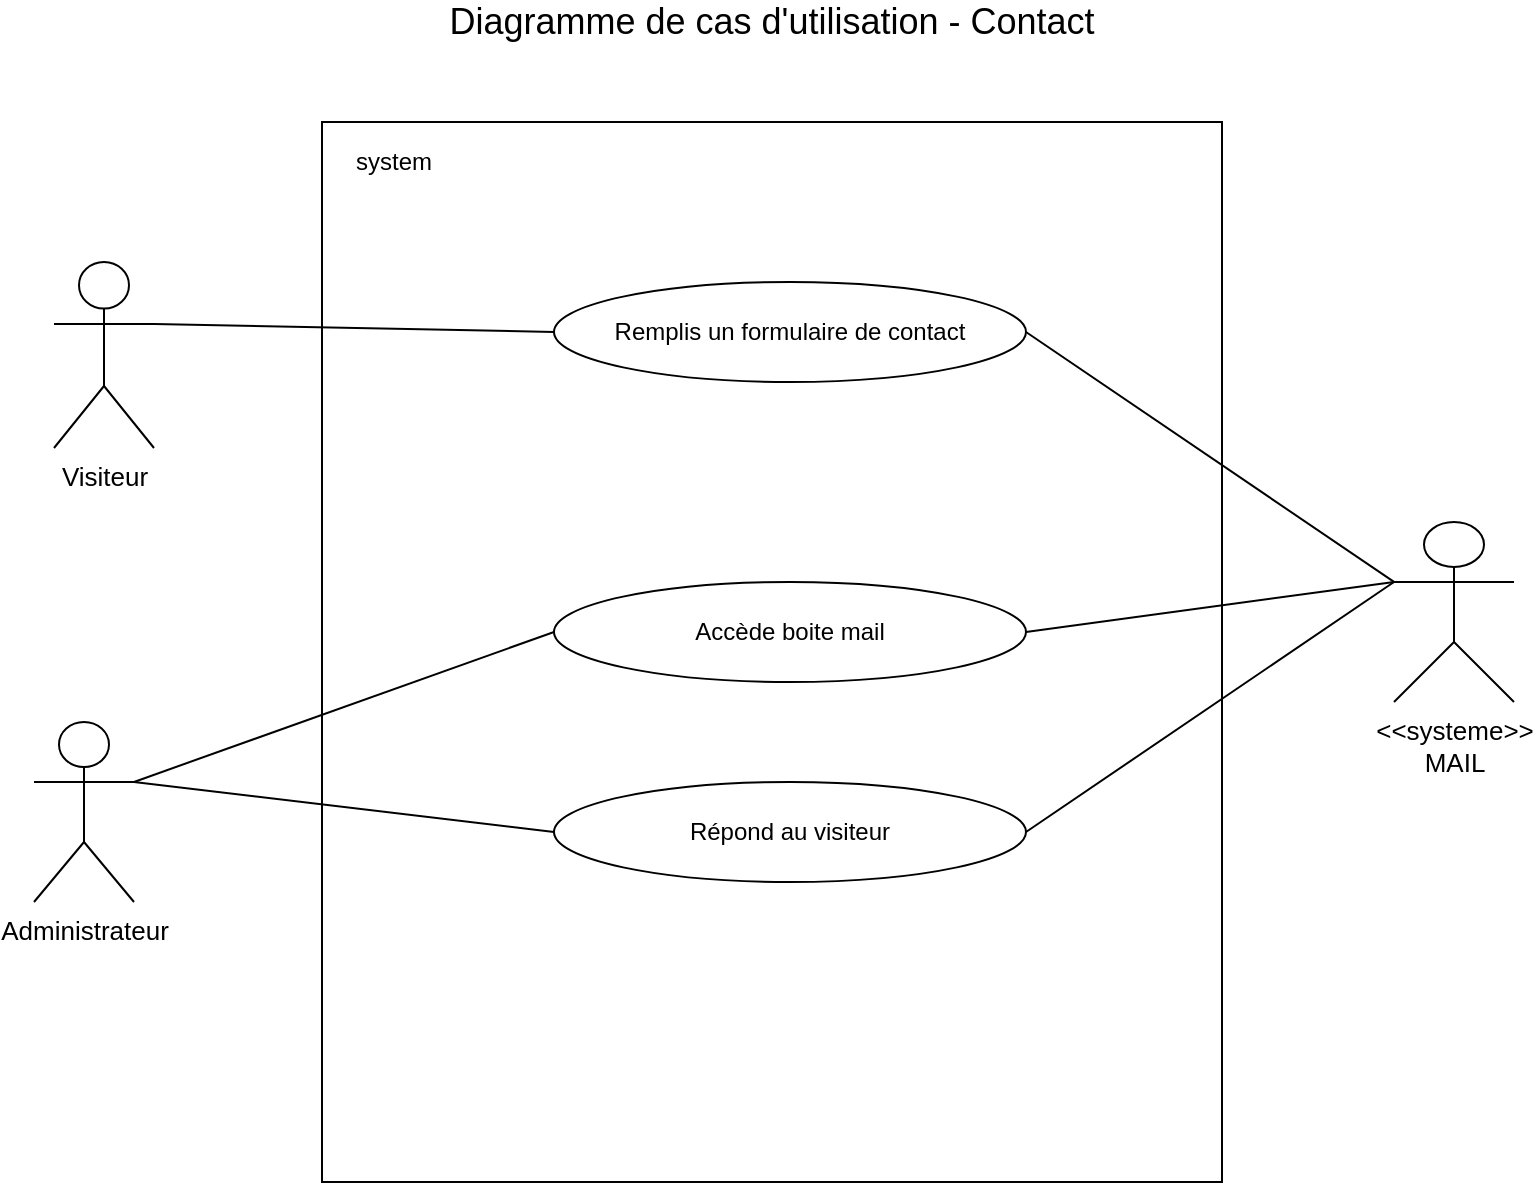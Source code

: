 <mxfile version="14.9.6" type="device"><diagram id="zuO5a0pV6wIuK_RfLabL" name="Page-1"><mxGraphModel dx="1422" dy="822" grid="1" gridSize="10" guides="1" tooltips="1" connect="1" arrows="1" fold="1" page="1" pageScale="1" pageWidth="827" pageHeight="1169" math="0" shadow="0"><root><mxCell id="0"/><mxCell id="1" parent="0"/><mxCell id="d5a3JsBy5mqoS7B36oog-1" value="" style="whiteSpace=wrap;html=1;" parent="1" vertex="1"><mxGeometry x="194" y="190" width="450" height="530" as="geometry"/></mxCell><mxCell id="d5a3JsBy5mqoS7B36oog-2" value="system" style="text;html=1;strokeColor=none;fillColor=none;align=center;verticalAlign=middle;whiteSpace=wrap;rounded=0;" parent="1" vertex="1"><mxGeometry x="210" y="200" width="40" height="20" as="geometry"/></mxCell><mxCell id="d5a3JsBy5mqoS7B36oog-3" value="Diagramme de cas d'utilisation - Contact" style="text;html=1;strokeColor=none;fillColor=none;align=center;verticalAlign=middle;whiteSpace=wrap;rounded=0;fontSize=18;" parent="1" vertex="1"><mxGeometry x="216" y="130" width="406" height="20" as="geometry"/></mxCell><mxCell id="d5a3JsBy5mqoS7B36oog-4" value="Visiteur" style="shape=umlActor;verticalLabelPosition=bottom;labelBackgroundColor=#ffffff;verticalAlign=top;html=1;fontSize=13;" parent="1" vertex="1"><mxGeometry x="60" y="260" width="50" height="93" as="geometry"/></mxCell><mxCell id="d5a3JsBy5mqoS7B36oog-5" value="Administrateur" style="shape=umlActor;verticalLabelPosition=bottom;labelBackgroundColor=#ffffff;verticalAlign=top;html=1;fontSize=13;" parent="1" vertex="1"><mxGeometry x="50" y="490" width="50" height="90" as="geometry"/></mxCell><mxCell id="d5a3JsBy5mqoS7B36oog-6" value="&amp;lt;&amp;lt;systeme&amp;gt;&amp;gt;&lt;br&gt;MAIL" style="shape=umlActor;verticalLabelPosition=bottom;labelBackgroundColor=#ffffff;verticalAlign=top;html=1;fontSize=13;" parent="1" vertex="1"><mxGeometry x="730" y="390" width="60" height="90" as="geometry"/></mxCell><mxCell id="d5a3JsBy5mqoS7B36oog-7" value="Remplis un formulaire de contact" style="ellipse;whiteSpace=wrap;html=1;" parent="1" vertex="1"><mxGeometry x="310" y="270" width="236" height="50" as="geometry"/></mxCell><mxCell id="d5a3JsBy5mqoS7B36oog-10" value="Répond au visiteur" style="ellipse;whiteSpace=wrap;html=1;" parent="1" vertex="1"><mxGeometry x="310" y="520" width="236" height="50" as="geometry"/></mxCell><mxCell id="d5a3JsBy5mqoS7B36oog-13" value="" style="endArrow=none;html=1;entryX=0;entryY=0.5;entryDx=0;entryDy=0;exitX=1;exitY=0.333;exitDx=0;exitDy=0;exitPerimeter=0;" parent="1" source="d5a3JsBy5mqoS7B36oog-4" target="d5a3JsBy5mqoS7B36oog-7" edge="1"><mxGeometry width="50" height="50" relative="1" as="geometry"><mxPoint x="70" y="740" as="sourcePoint"/><mxPoint x="120" y="690" as="targetPoint"/></mxGeometry></mxCell><mxCell id="d5a3JsBy5mqoS7B36oog-17" value="" style="endArrow=none;html=1;entryX=0;entryY=0.5;entryDx=0;entryDy=0;exitX=1;exitY=0.333;exitDx=0;exitDy=0;exitPerimeter=0;" parent="1" source="d5a3JsBy5mqoS7B36oog-5" target="d5a3JsBy5mqoS7B36oog-10" edge="1"><mxGeometry width="50" height="50" relative="1" as="geometry"><mxPoint x="70" y="740" as="sourcePoint"/><mxPoint x="120" y="690" as="targetPoint"/></mxGeometry></mxCell><mxCell id="d5a3JsBy5mqoS7B36oog-23" value="" style="endArrow=none;html=1;entryX=1;entryY=0.5;entryDx=0;entryDy=0;" parent="1" target="d5a3JsBy5mqoS7B36oog-10" edge="1"><mxGeometry width="50" height="50" relative="1" as="geometry"><mxPoint x="730" y="420" as="sourcePoint"/><mxPoint x="120" y="690" as="targetPoint"/></mxGeometry></mxCell><mxCell id="hKhYgE2gVvYCzo6tRwln-2" value="Accède boite mail" style="ellipse;whiteSpace=wrap;html=1;" parent="1" vertex="1"><mxGeometry x="310" y="420" width="236" height="50" as="geometry"/></mxCell><mxCell id="hKhYgE2gVvYCzo6tRwln-3" value="" style="endArrow=none;html=1;entryX=0;entryY=0.5;entryDx=0;entryDy=0;exitX=1;exitY=0.333;exitDx=0;exitDy=0;exitPerimeter=0;" parent="1" source="d5a3JsBy5mqoS7B36oog-5" target="hKhYgE2gVvYCzo6tRwln-2" edge="1"><mxGeometry width="50" height="50" relative="1" as="geometry"><mxPoint x="110" y="610" as="sourcePoint"/><mxPoint x="120" y="615" as="targetPoint"/></mxGeometry></mxCell><mxCell id="hKhYgE2gVvYCzo6tRwln-5" value="" style="endArrow=none;html=1;exitX=0;exitY=0.333;exitDx=0;exitDy=0;exitPerimeter=0;entryX=1;entryY=0.5;entryDx=0;entryDy=0;" parent="1" source="d5a3JsBy5mqoS7B36oog-6" target="hKhYgE2gVvYCzo6tRwln-2" edge="1"><mxGeometry width="50" height="50" relative="1" as="geometry"><mxPoint x="700" y="450" as="sourcePoint"/><mxPoint x="546" y="532" as="targetPoint"/></mxGeometry></mxCell><mxCell id="q_C4P4OM1ZJUa5XkZ8rE-1" value="" style="endArrow=none;html=1;exitX=0;exitY=0.333;exitDx=0;exitDy=0;exitPerimeter=0;entryX=1;entryY=0.5;entryDx=0;entryDy=0;" parent="1" source="d5a3JsBy5mqoS7B36oog-6" target="d5a3JsBy5mqoS7B36oog-7" edge="1"><mxGeometry width="50" height="50" relative="1" as="geometry"><mxPoint x="730" y="290" as="sourcePoint"/><mxPoint x="546" y="315" as="targetPoint"/></mxGeometry></mxCell></root></mxGraphModel></diagram></mxfile>